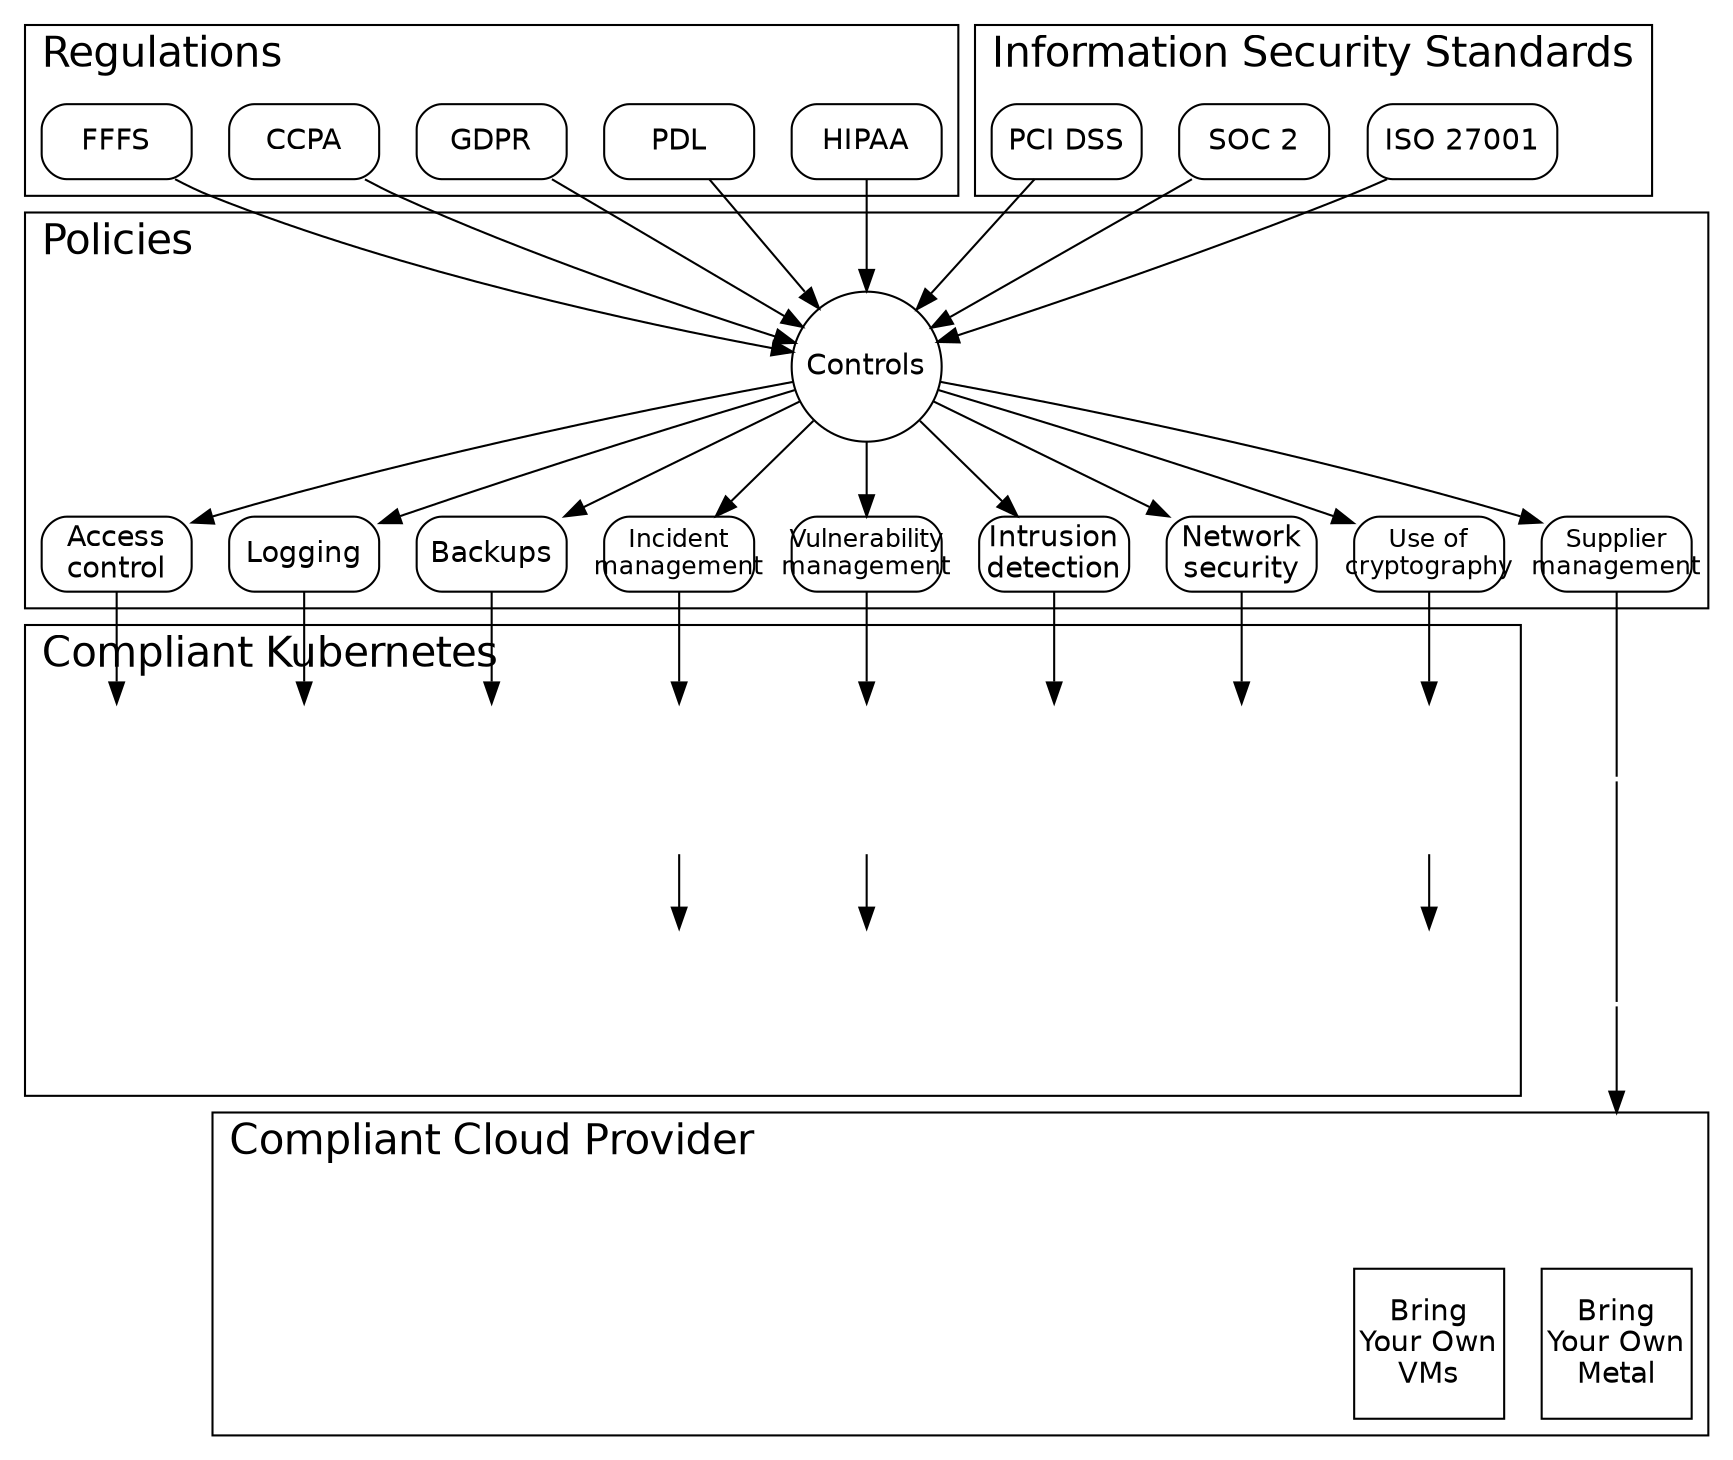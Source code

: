 digraph compliance_basics {
    graph [fontname = "helvetica"];
    node [fontname = "helvetica"];
    edge [fontname = "helvetica"];

    compound=true;
    graph[labeljust="l", fontsize=20];

    subgraph cluster_regulations {
        label="Regulations";
        node[width=1, shape=box, style=rounded];

        HIPAA
        PDL
        GDPR
        CCPA
        FFFS
    }

    subgraph cluster_isms {
        label="Information Security Standards"
        node[width=1, shape=box, style=rounded];

        iso27k[label="ISO 27001"];
        soc2[label="SOC 2"];
        pcidss[label="PCI DSS"];
    }

    graph[width="4pt"];
    subgraph cluster_policies {
        label="Policies"
        node[width=1, shape=circle, fixedsize=true];

        { HIPAA, PDL, GDPR, CCPA, FFFS } -> Controls
        { iso27k, soc2, pcidss } -> Controls

        // Special node for alignment
        controls2[width=0, height=0, margin=0, style="invis"];

        node[width=1, shape=box, style=rounded];
        Controls -> {
            supplier[label="Supplier\nmanagement",fontsize=12]
            access[label="Access\ncontrol"]
            "Logging"
            "Backups"
            incident[label="Incident\nmanagement",fontsize=12]
            vulnerability[label="Vulnerability\nmanagement",fontsize=12]
            intrusion[label="Intrusion\ndetection"]
            network[label="Network\nsecurity"]
            crypto[label="Use of\ncryptography",fontsize=12]
        }
    }

    subgraph cluster_implementation {
        label="Compliant Kubernetes"

        node[
            shape=none,
            label="",
            width=1,
            height=1,
            fixedsize=true,
            imagescale=true
        ];

        access -> { dex[image="logos/dex.png"] }
        "Backups" -> { velero[image="logos/velero.png"] }
        "Logging" -> { elasticsearch[image="logos/elasticsearch.png"] }
        incident 
            -> { prometheus[image="logos/prometheus.png"] }
            -> { grafana[image="logos/grafana.png"] }
        vulnerability
            -> { harbor[image="logos/harbor.png"] }
            -> { trivy[image="logos/trivy.png"] }
        intrusion -> { falco[image="logos/falco.png"] }
        network -> { calico[image="logos/project-calico.png"] }
        crypto
            -> { certmanager[image="logos/cert-manager.png"] }
            -> { letsencrypt[image="logos/letsencrypt.png"] }
    }

    subgraph cluster_provider {
        label="Compliant Cloud Provider"

        node[shape=none, label="", width=1, height=1, fixedsize=true, imagescale=true];
        edge[style=invis];

        // Special node to attach supplier management to.
        cloud_provider[width=0, height=0, margin=0];

        cloud_provider -> {
            aws[image="logos/cloud-providers/aws.png"];
            azure[image="logos/cloud-providers/azure.png"];
            citycloud[image="logos/cloud-providers/citycloud.png"]
            exoscale[image="logos/cloud-providers/exoscale.png"]
            safespring[image="logos/cloud-providers/safespring.png"]
            openstack[image="logos/cloud-providers/openstack.png"]
            byovm[label="Bring\nYour Own\nVMs",shape=box]
            byom[label="Bring\nYour Own\nMetal",shape=box]
        }
    }

    // Make sure the rank of cloud providers is below those of
    // Compliant Kubernetes components.
    {
        node[shape=none, label="", style="invis", height="0", width="0"];
        edge[arrowhead=none];
        supplier -> supplier2 -> supplier3;
        supplier3 -> cloud_provider[arrowhead=normal, lhead=cluster_provider];
    }

    // Ensure alignment
    FFFS -> controls2 -> access[weight=1000,style="invis"];
    cloud_provider -> byom[weight=1000,style="invis"];
}
